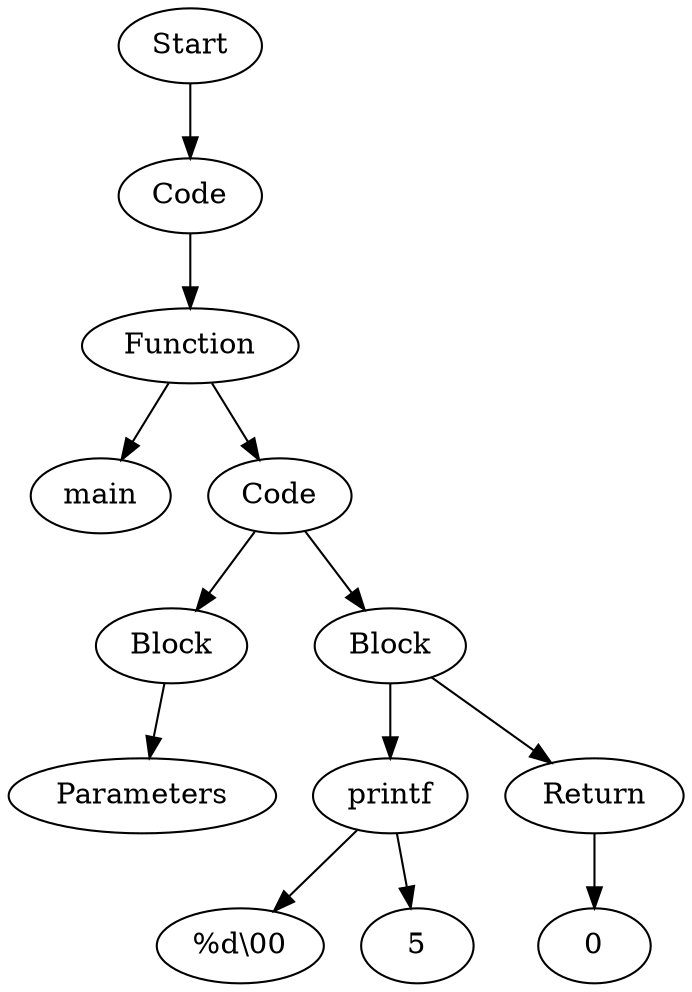 digraph AST {
  "134789731931168" [label="Start"];
  "134789731931168" -> "134789731939376";
  "134789731939376" [label="Code"];
  "134789731939376" -> "134789731935488";
  "134789731935488" [label="Function"];
  "134789731935488" -> "134789731935920";
  "134789731935488" -> "134789731937744";
  "134789731935920" [label="main"];
  "134789731937744" [label="Code"];
  "134789731937744" -> "134789730420576";
  "134789731937744" -> "134789730425664";
  "134789730420576" [label="Block"];
  "134789730420576" -> "134789731937888";
  "134789731937888" [label="Parameters"];
  "134789730425664" [label="Block"];
  "134789730425664" -> "134789731934096";
  "134789730425664" -> "134789731928672";
  "134789731934096" [label="printf"];
  "134789731934096" -> "134789731928192";
  "134789731934096" -> "134789731928144";
  "134789731928192" [label="%d\\00"];
  "134789731928144" [label="5"];
  "134789731928672" [label="Return"];
  "134789731928672" -> "134789731936064";
  "134789731936064" [label="0"];
}
